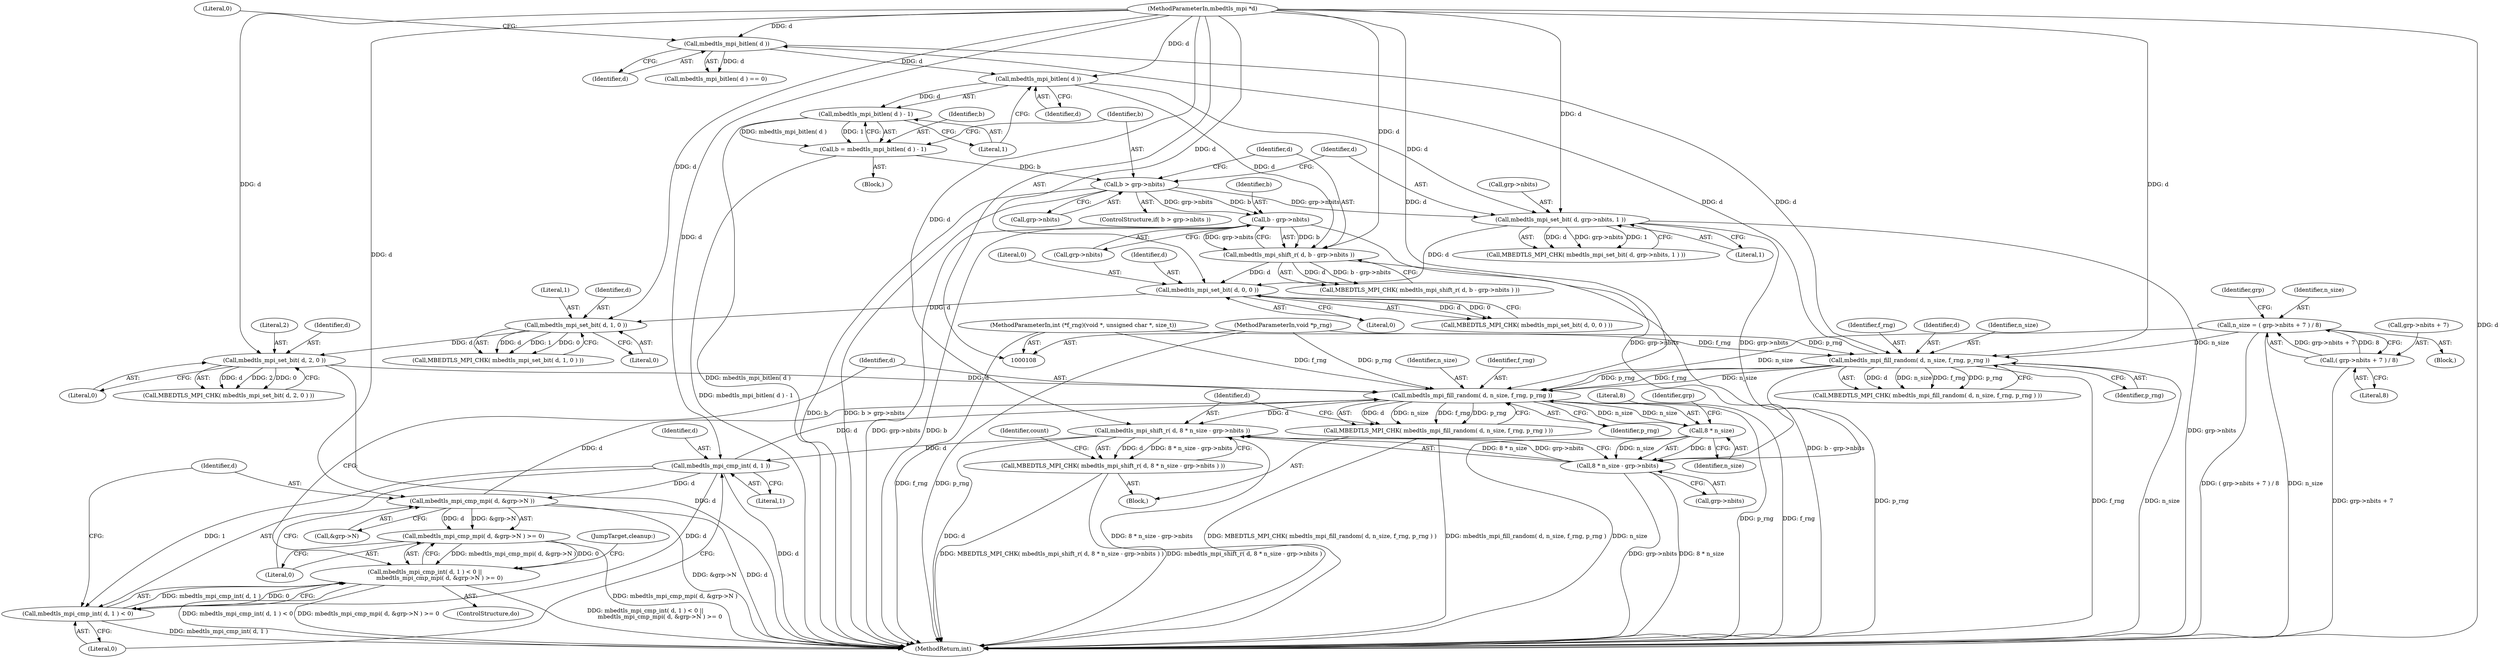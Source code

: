 digraph "0_mbedtls_298a43a77ec0ed2c19a8c924ddd8571ef3e65dfd_2@API" {
"1000203" [label="(Call,mbedtls_mpi_fill_random( d, n_size, f_rng, p_rng ))"];
"1000186" [label="(Call,mbedtls_mpi_set_bit( d, 2, 0 ))"];
"1000181" [label="(Call,mbedtls_mpi_set_bit( d, 1, 0 ))"];
"1000176" [label="(Call,mbedtls_mpi_set_bit( d, 0, 0 ))"];
"1000169" [label="(Call,mbedtls_mpi_set_bit( d, grp->nbits, 1 ))"];
"1000150" [label="(Call,mbedtls_mpi_bitlen( d ))"];
"1000144" [label="(Call,mbedtls_mpi_bitlen( d ))"];
"1000138" [label="(Call,mbedtls_mpi_fill_random( d, n_size, f_rng, p_rng ))"];
"1000110" [label="(MethodParameterIn,mbedtls_mpi *d)"];
"1000119" [label="(Call,n_size = ( grp->nbits + 7 ) / 8)"];
"1000121" [label="(Call,( grp->nbits + 7 ) / 8)"];
"1000111" [label="(MethodParameterIn,int (*f_rng)(void *, unsigned char *, size_t))"];
"1000112" [label="(MethodParameterIn,void *p_rng)"];
"1000154" [label="(Call,b > grp->nbits)"];
"1000147" [label="(Call,b = mbedtls_mpi_bitlen( d ) - 1)"];
"1000149" [label="(Call,mbedtls_mpi_bitlen( d ) - 1)"];
"1000160" [label="(Call,mbedtls_mpi_shift_r( d, b - grp->nbits ))"];
"1000162" [label="(Call,b - grp->nbits)"];
"1000232" [label="(Call,mbedtls_mpi_cmp_mpi( d, &grp->N ))"];
"1000227" [label="(Call,mbedtls_mpi_cmp_int( d, 1 ))"];
"1000209" [label="(Call,mbedtls_mpi_shift_r( d, 8 * n_size - grp->nbits ))"];
"1000203" [label="(Call,mbedtls_mpi_fill_random( d, n_size, f_rng, p_rng ))"];
"1000212" [label="(Call,8 * n_size)"];
"1000211" [label="(Call,8 * n_size - grp->nbits)"];
"1000202" [label="(Call,MBEDTLS_MPI_CHK( mbedtls_mpi_fill_random( d, n_size, f_rng, p_rng ) ))"];
"1000208" [label="(Call,MBEDTLS_MPI_CHK( mbedtls_mpi_shift_r( d, 8 * n_size - grp->nbits ) ))"];
"1000226" [label="(Call,mbedtls_mpi_cmp_int( d, 1 ) < 0)"];
"1000225" [label="(Call,mbedtls_mpi_cmp_int( d, 1 ) < 0 ||\n                mbedtls_mpi_cmp_mpi( d, &grp->N ) >= 0)"];
"1000231" [label="(Call,mbedtls_mpi_cmp_mpi( d, &grp->N ) >= 0)"];
"1000205" [label="(Identifier,n_size)"];
"1000142" [label="(Identifier,p_rng)"];
"1000148" [label="(Identifier,b)"];
"1000227" [label="(Call,mbedtls_mpi_cmp_int( d, 1 ))"];
"1000185" [label="(Call,MBEDTLS_MPI_CHK( mbedtls_mpi_set_bit( d, 2, 0 ) ))"];
"1000110" [label="(MethodParameterIn,mbedtls_mpi *d)"];
"1000155" [label="(Identifier,b)"];
"1000169" [label="(Call,mbedtls_mpi_set_bit( d, grp->nbits, 1 ))"];
"1000152" [label="(Literal,1)"];
"1000161" [label="(Identifier,d)"];
"1000186" [label="(Call,mbedtls_mpi_set_bit( d, 2, 0 ))"];
"1000177" [label="(Identifier,d)"];
"1000131" [label="(Identifier,grp)"];
"1000204" [label="(Identifier,d)"];
"1000207" [label="(Identifier,p_rng)"];
"1000147" [label="(Call,b = mbedtls_mpi_bitlen( d ) - 1)"];
"1000154" [label="(Call,b > grp->nbits)"];
"1000182" [label="(Identifier,d)"];
"1000176" [label="(Call,mbedtls_mpi_set_bit( d, 0, 0 ))"];
"1000203" [label="(Call,mbedtls_mpi_fill_random( d, n_size, f_rng, p_rng ))"];
"1000211" [label="(Call,8 * n_size - grp->nbits)"];
"1000139" [label="(Identifier,d)"];
"1000113" [label="(Block,)"];
"1000120" [label="(Identifier,n_size)"];
"1000171" [label="(Call,grp->nbits)"];
"1000225" [label="(Call,mbedtls_mpi_cmp_int( d, 1 ) < 0 ||\n                mbedtls_mpi_cmp_mpi( d, &grp->N ) >= 0)"];
"1000162" [label="(Call,b - grp->nbits)"];
"1000187" [label="(Identifier,d)"];
"1000200" [label="(ControlStructure,do)"];
"1000153" [label="(ControlStructure,if( b > grp->nbits ))"];
"1000150" [label="(Call,mbedtls_mpi_bitlen( d ))"];
"1000160" [label="(Call,mbedtls_mpi_shift_r( d, b - grp->nbits ))"];
"1000164" [label="(Call,grp->nbits)"];
"1000232" [label="(Call,mbedtls_mpi_cmp_mpi( d, &grp->N ))"];
"1000238" [label="(Literal,0)"];
"1000221" [label="(Identifier,count)"];
"1000146" [label="(Literal,0)"];
"1000121" [label="(Call,( grp->nbits + 7 ) / 8)"];
"1000188" [label="(Literal,2)"];
"1000168" [label="(Call,MBEDTLS_MPI_CHK( mbedtls_mpi_set_bit( d, grp->nbits, 1 ) ))"];
"1000234" [label="(Call,&grp->N)"];
"1000119" [label="(Call,n_size = ( grp->nbits + 7 ) / 8)"];
"1000122" [label="(Call,grp->nbits + 7)"];
"1000226" [label="(Call,mbedtls_mpi_cmp_int( d, 1 ) < 0)"];
"1000170" [label="(Identifier,d)"];
"1000206" [label="(Identifier,f_rng)"];
"1000233" [label="(Identifier,d)"];
"1000159" [label="(Call,MBEDTLS_MPI_CHK( mbedtls_mpi_shift_r( d, b - grp->nbits ) ))"];
"1000140" [label="(Identifier,n_size)"];
"1000209" [label="(Call,mbedtls_mpi_shift_r( d, 8 * n_size - grp->nbits ))"];
"1000145" [label="(Identifier,d)"];
"1000181" [label="(Call,mbedtls_mpi_set_bit( d, 1, 0 ))"];
"1000180" [label="(Call,MBEDTLS_MPI_CHK( mbedtls_mpi_set_bit( d, 1, 0 ) ))"];
"1000137" [label="(Call,MBEDTLS_MPI_CHK( mbedtls_mpi_fill_random( d, n_size, f_rng, p_rng ) ))"];
"1000127" [label="(Literal,8)"];
"1000215" [label="(Call,grp->nbits)"];
"1000231" [label="(Call,mbedtls_mpi_cmp_mpi( d, &grp->N ) >= 0)"];
"1000230" [label="(Literal,0)"];
"1000210" [label="(Identifier,d)"];
"1000214" [label="(Identifier,n_size)"];
"1000201" [label="(Block,)"];
"1000189" [label="(Literal,0)"];
"1000228" [label="(Identifier,d)"];
"1000138" [label="(Call,mbedtls_mpi_fill_random( d, n_size, f_rng, p_rng ))"];
"1000112" [label="(MethodParameterIn,void *p_rng)"];
"1000175" [label="(Call,MBEDTLS_MPI_CHK( mbedtls_mpi_set_bit( d, 0, 0 ) ))"];
"1000208" [label="(Call,MBEDTLS_MPI_CHK( mbedtls_mpi_shift_r( d, 8 * n_size - grp->nbits ) ))"];
"1000149" [label="(Call,mbedtls_mpi_bitlen( d ) - 1)"];
"1000163" [label="(Identifier,b)"];
"1000229" [label="(Literal,1)"];
"1000216" [label="(Identifier,grp)"];
"1000179" [label="(Literal,0)"];
"1000174" [label="(Literal,1)"];
"1000202" [label="(Call,MBEDTLS_MPI_CHK( mbedtls_mpi_fill_random( d, n_size, f_rng, p_rng ) ))"];
"1000239" [label="(JumpTarget,cleanup:)"];
"1000178" [label="(Literal,0)"];
"1000213" [label="(Literal,8)"];
"1000151" [label="(Identifier,d)"];
"1000242" [label="(MethodReturn,int)"];
"1000144" [label="(Call,mbedtls_mpi_bitlen( d ))"];
"1000143" [label="(Call,mbedtls_mpi_bitlen( d ) == 0)"];
"1000212" [label="(Call,8 * n_size)"];
"1000141" [label="(Identifier,f_rng)"];
"1000156" [label="(Call,grp->nbits)"];
"1000184" [label="(Literal,0)"];
"1000133" [label="(Block,)"];
"1000183" [label="(Literal,1)"];
"1000111" [label="(MethodParameterIn,int (*f_rng)(void *, unsigned char *, size_t))"];
"1000203" -> "1000202"  [label="AST: "];
"1000203" -> "1000207"  [label="CFG: "];
"1000204" -> "1000203"  [label="AST: "];
"1000205" -> "1000203"  [label="AST: "];
"1000206" -> "1000203"  [label="AST: "];
"1000207" -> "1000203"  [label="AST: "];
"1000202" -> "1000203"  [label="CFG: "];
"1000203" -> "1000242"  [label="DDG: p_rng"];
"1000203" -> "1000242"  [label="DDG: f_rng"];
"1000203" -> "1000202"  [label="DDG: d"];
"1000203" -> "1000202"  [label="DDG: n_size"];
"1000203" -> "1000202"  [label="DDG: f_rng"];
"1000203" -> "1000202"  [label="DDG: p_rng"];
"1000186" -> "1000203"  [label="DDG: d"];
"1000232" -> "1000203"  [label="DDG: d"];
"1000227" -> "1000203"  [label="DDG: d"];
"1000110" -> "1000203"  [label="DDG: d"];
"1000212" -> "1000203"  [label="DDG: n_size"];
"1000138" -> "1000203"  [label="DDG: n_size"];
"1000138" -> "1000203"  [label="DDG: f_rng"];
"1000138" -> "1000203"  [label="DDG: p_rng"];
"1000119" -> "1000203"  [label="DDG: n_size"];
"1000111" -> "1000203"  [label="DDG: f_rng"];
"1000112" -> "1000203"  [label="DDG: p_rng"];
"1000203" -> "1000209"  [label="DDG: d"];
"1000203" -> "1000212"  [label="DDG: n_size"];
"1000186" -> "1000185"  [label="AST: "];
"1000186" -> "1000189"  [label="CFG: "];
"1000187" -> "1000186"  [label="AST: "];
"1000188" -> "1000186"  [label="AST: "];
"1000189" -> "1000186"  [label="AST: "];
"1000185" -> "1000186"  [label="CFG: "];
"1000186" -> "1000242"  [label="DDG: d"];
"1000186" -> "1000185"  [label="DDG: d"];
"1000186" -> "1000185"  [label="DDG: 2"];
"1000186" -> "1000185"  [label="DDG: 0"];
"1000181" -> "1000186"  [label="DDG: d"];
"1000110" -> "1000186"  [label="DDG: d"];
"1000181" -> "1000180"  [label="AST: "];
"1000181" -> "1000184"  [label="CFG: "];
"1000182" -> "1000181"  [label="AST: "];
"1000183" -> "1000181"  [label="AST: "];
"1000184" -> "1000181"  [label="AST: "];
"1000180" -> "1000181"  [label="CFG: "];
"1000181" -> "1000180"  [label="DDG: d"];
"1000181" -> "1000180"  [label="DDG: 1"];
"1000181" -> "1000180"  [label="DDG: 0"];
"1000176" -> "1000181"  [label="DDG: d"];
"1000110" -> "1000181"  [label="DDG: d"];
"1000176" -> "1000175"  [label="AST: "];
"1000176" -> "1000179"  [label="CFG: "];
"1000177" -> "1000176"  [label="AST: "];
"1000178" -> "1000176"  [label="AST: "];
"1000179" -> "1000176"  [label="AST: "];
"1000175" -> "1000176"  [label="CFG: "];
"1000176" -> "1000175"  [label="DDG: d"];
"1000176" -> "1000175"  [label="DDG: 0"];
"1000169" -> "1000176"  [label="DDG: d"];
"1000160" -> "1000176"  [label="DDG: d"];
"1000110" -> "1000176"  [label="DDG: d"];
"1000169" -> "1000168"  [label="AST: "];
"1000169" -> "1000174"  [label="CFG: "];
"1000170" -> "1000169"  [label="AST: "];
"1000171" -> "1000169"  [label="AST: "];
"1000174" -> "1000169"  [label="AST: "];
"1000168" -> "1000169"  [label="CFG: "];
"1000169" -> "1000242"  [label="DDG: grp->nbits"];
"1000169" -> "1000168"  [label="DDG: d"];
"1000169" -> "1000168"  [label="DDG: grp->nbits"];
"1000169" -> "1000168"  [label="DDG: 1"];
"1000150" -> "1000169"  [label="DDG: d"];
"1000110" -> "1000169"  [label="DDG: d"];
"1000154" -> "1000169"  [label="DDG: grp->nbits"];
"1000169" -> "1000211"  [label="DDG: grp->nbits"];
"1000150" -> "1000149"  [label="AST: "];
"1000150" -> "1000151"  [label="CFG: "];
"1000151" -> "1000150"  [label="AST: "];
"1000152" -> "1000150"  [label="CFG: "];
"1000150" -> "1000149"  [label="DDG: d"];
"1000144" -> "1000150"  [label="DDG: d"];
"1000110" -> "1000150"  [label="DDG: d"];
"1000150" -> "1000160"  [label="DDG: d"];
"1000144" -> "1000143"  [label="AST: "];
"1000144" -> "1000145"  [label="CFG: "];
"1000145" -> "1000144"  [label="AST: "];
"1000146" -> "1000144"  [label="CFG: "];
"1000144" -> "1000138"  [label="DDG: d"];
"1000144" -> "1000143"  [label="DDG: d"];
"1000138" -> "1000144"  [label="DDG: d"];
"1000110" -> "1000144"  [label="DDG: d"];
"1000138" -> "1000137"  [label="AST: "];
"1000138" -> "1000142"  [label="CFG: "];
"1000139" -> "1000138"  [label="AST: "];
"1000140" -> "1000138"  [label="AST: "];
"1000141" -> "1000138"  [label="AST: "];
"1000142" -> "1000138"  [label="AST: "];
"1000137" -> "1000138"  [label="CFG: "];
"1000138" -> "1000242"  [label="DDG: n_size"];
"1000138" -> "1000242"  [label="DDG: p_rng"];
"1000138" -> "1000242"  [label="DDG: f_rng"];
"1000138" -> "1000137"  [label="DDG: d"];
"1000138" -> "1000137"  [label="DDG: n_size"];
"1000138" -> "1000137"  [label="DDG: f_rng"];
"1000138" -> "1000137"  [label="DDG: p_rng"];
"1000110" -> "1000138"  [label="DDG: d"];
"1000119" -> "1000138"  [label="DDG: n_size"];
"1000111" -> "1000138"  [label="DDG: f_rng"];
"1000112" -> "1000138"  [label="DDG: p_rng"];
"1000110" -> "1000108"  [label="AST: "];
"1000110" -> "1000242"  [label="DDG: d"];
"1000110" -> "1000160"  [label="DDG: d"];
"1000110" -> "1000209"  [label="DDG: d"];
"1000110" -> "1000227"  [label="DDG: d"];
"1000110" -> "1000232"  [label="DDG: d"];
"1000119" -> "1000113"  [label="AST: "];
"1000119" -> "1000121"  [label="CFG: "];
"1000120" -> "1000119"  [label="AST: "];
"1000121" -> "1000119"  [label="AST: "];
"1000131" -> "1000119"  [label="CFG: "];
"1000119" -> "1000242"  [label="DDG: ( grp->nbits + 7 ) / 8"];
"1000119" -> "1000242"  [label="DDG: n_size"];
"1000121" -> "1000119"  [label="DDG: grp->nbits + 7"];
"1000121" -> "1000119"  [label="DDG: 8"];
"1000121" -> "1000127"  [label="CFG: "];
"1000122" -> "1000121"  [label="AST: "];
"1000127" -> "1000121"  [label="AST: "];
"1000121" -> "1000242"  [label="DDG: grp->nbits + 7"];
"1000111" -> "1000108"  [label="AST: "];
"1000111" -> "1000242"  [label="DDG: f_rng"];
"1000112" -> "1000108"  [label="AST: "];
"1000112" -> "1000242"  [label="DDG: p_rng"];
"1000154" -> "1000153"  [label="AST: "];
"1000154" -> "1000156"  [label="CFG: "];
"1000155" -> "1000154"  [label="AST: "];
"1000156" -> "1000154"  [label="AST: "];
"1000161" -> "1000154"  [label="CFG: "];
"1000170" -> "1000154"  [label="CFG: "];
"1000154" -> "1000242"  [label="DDG: b"];
"1000154" -> "1000242"  [label="DDG: b > grp->nbits"];
"1000147" -> "1000154"  [label="DDG: b"];
"1000154" -> "1000162"  [label="DDG: b"];
"1000154" -> "1000162"  [label="DDG: grp->nbits"];
"1000147" -> "1000133"  [label="AST: "];
"1000147" -> "1000149"  [label="CFG: "];
"1000148" -> "1000147"  [label="AST: "];
"1000149" -> "1000147"  [label="AST: "];
"1000155" -> "1000147"  [label="CFG: "];
"1000147" -> "1000242"  [label="DDG: mbedtls_mpi_bitlen( d ) - 1"];
"1000149" -> "1000147"  [label="DDG: mbedtls_mpi_bitlen( d )"];
"1000149" -> "1000147"  [label="DDG: 1"];
"1000149" -> "1000152"  [label="CFG: "];
"1000152" -> "1000149"  [label="AST: "];
"1000149" -> "1000242"  [label="DDG: mbedtls_mpi_bitlen( d )"];
"1000160" -> "1000159"  [label="AST: "];
"1000160" -> "1000162"  [label="CFG: "];
"1000161" -> "1000160"  [label="AST: "];
"1000162" -> "1000160"  [label="AST: "];
"1000159" -> "1000160"  [label="CFG: "];
"1000160" -> "1000242"  [label="DDG: b - grp->nbits"];
"1000160" -> "1000159"  [label="DDG: d"];
"1000160" -> "1000159"  [label="DDG: b - grp->nbits"];
"1000162" -> "1000160"  [label="DDG: b"];
"1000162" -> "1000160"  [label="DDG: grp->nbits"];
"1000162" -> "1000164"  [label="CFG: "];
"1000163" -> "1000162"  [label="AST: "];
"1000164" -> "1000162"  [label="AST: "];
"1000162" -> "1000242"  [label="DDG: grp->nbits"];
"1000162" -> "1000242"  [label="DDG: b"];
"1000162" -> "1000211"  [label="DDG: grp->nbits"];
"1000232" -> "1000231"  [label="AST: "];
"1000232" -> "1000234"  [label="CFG: "];
"1000233" -> "1000232"  [label="AST: "];
"1000234" -> "1000232"  [label="AST: "];
"1000238" -> "1000232"  [label="CFG: "];
"1000232" -> "1000242"  [label="DDG: d"];
"1000232" -> "1000242"  [label="DDG: &grp->N"];
"1000232" -> "1000231"  [label="DDG: d"];
"1000232" -> "1000231"  [label="DDG: &grp->N"];
"1000227" -> "1000232"  [label="DDG: d"];
"1000227" -> "1000226"  [label="AST: "];
"1000227" -> "1000229"  [label="CFG: "];
"1000228" -> "1000227"  [label="AST: "];
"1000229" -> "1000227"  [label="AST: "];
"1000230" -> "1000227"  [label="CFG: "];
"1000227" -> "1000242"  [label="DDG: d"];
"1000227" -> "1000226"  [label="DDG: d"];
"1000227" -> "1000226"  [label="DDG: 1"];
"1000209" -> "1000227"  [label="DDG: d"];
"1000209" -> "1000208"  [label="AST: "];
"1000209" -> "1000211"  [label="CFG: "];
"1000210" -> "1000209"  [label="AST: "];
"1000211" -> "1000209"  [label="AST: "];
"1000208" -> "1000209"  [label="CFG: "];
"1000209" -> "1000242"  [label="DDG: d"];
"1000209" -> "1000242"  [label="DDG: 8 * n_size - grp->nbits"];
"1000209" -> "1000208"  [label="DDG: d"];
"1000209" -> "1000208"  [label="DDG: 8 * n_size - grp->nbits"];
"1000211" -> "1000209"  [label="DDG: 8 * n_size"];
"1000211" -> "1000209"  [label="DDG: grp->nbits"];
"1000212" -> "1000211"  [label="AST: "];
"1000212" -> "1000214"  [label="CFG: "];
"1000213" -> "1000212"  [label="AST: "];
"1000214" -> "1000212"  [label="AST: "];
"1000216" -> "1000212"  [label="CFG: "];
"1000212" -> "1000242"  [label="DDG: n_size"];
"1000212" -> "1000211"  [label="DDG: 8"];
"1000212" -> "1000211"  [label="DDG: n_size"];
"1000211" -> "1000215"  [label="CFG: "];
"1000215" -> "1000211"  [label="AST: "];
"1000211" -> "1000242"  [label="DDG: 8 * n_size"];
"1000211" -> "1000242"  [label="DDG: grp->nbits"];
"1000202" -> "1000201"  [label="AST: "];
"1000210" -> "1000202"  [label="CFG: "];
"1000202" -> "1000242"  [label="DDG: MBEDTLS_MPI_CHK( mbedtls_mpi_fill_random( d, n_size, f_rng, p_rng ) )"];
"1000202" -> "1000242"  [label="DDG: mbedtls_mpi_fill_random( d, n_size, f_rng, p_rng )"];
"1000208" -> "1000201"  [label="AST: "];
"1000221" -> "1000208"  [label="CFG: "];
"1000208" -> "1000242"  [label="DDG: mbedtls_mpi_shift_r( d, 8 * n_size - grp->nbits )"];
"1000208" -> "1000242"  [label="DDG: MBEDTLS_MPI_CHK( mbedtls_mpi_shift_r( d, 8 * n_size - grp->nbits ) )"];
"1000226" -> "1000225"  [label="AST: "];
"1000226" -> "1000230"  [label="CFG: "];
"1000230" -> "1000226"  [label="AST: "];
"1000233" -> "1000226"  [label="CFG: "];
"1000225" -> "1000226"  [label="CFG: "];
"1000226" -> "1000242"  [label="DDG: mbedtls_mpi_cmp_int( d, 1 )"];
"1000226" -> "1000225"  [label="DDG: mbedtls_mpi_cmp_int( d, 1 )"];
"1000226" -> "1000225"  [label="DDG: 0"];
"1000225" -> "1000200"  [label="AST: "];
"1000225" -> "1000231"  [label="CFG: "];
"1000231" -> "1000225"  [label="AST: "];
"1000204" -> "1000225"  [label="CFG: "];
"1000239" -> "1000225"  [label="CFG: "];
"1000225" -> "1000242"  [label="DDG: mbedtls_mpi_cmp_mpi( d, &grp->N ) >= 0"];
"1000225" -> "1000242"  [label="DDG: mbedtls_mpi_cmp_int( d, 1 ) < 0 ||\n                mbedtls_mpi_cmp_mpi( d, &grp->N ) >= 0"];
"1000225" -> "1000242"  [label="DDG: mbedtls_mpi_cmp_int( d, 1 ) < 0"];
"1000231" -> "1000225"  [label="DDG: mbedtls_mpi_cmp_mpi( d, &grp->N )"];
"1000231" -> "1000225"  [label="DDG: 0"];
"1000231" -> "1000238"  [label="CFG: "];
"1000238" -> "1000231"  [label="AST: "];
"1000231" -> "1000242"  [label="DDG: mbedtls_mpi_cmp_mpi( d, &grp->N )"];
}
